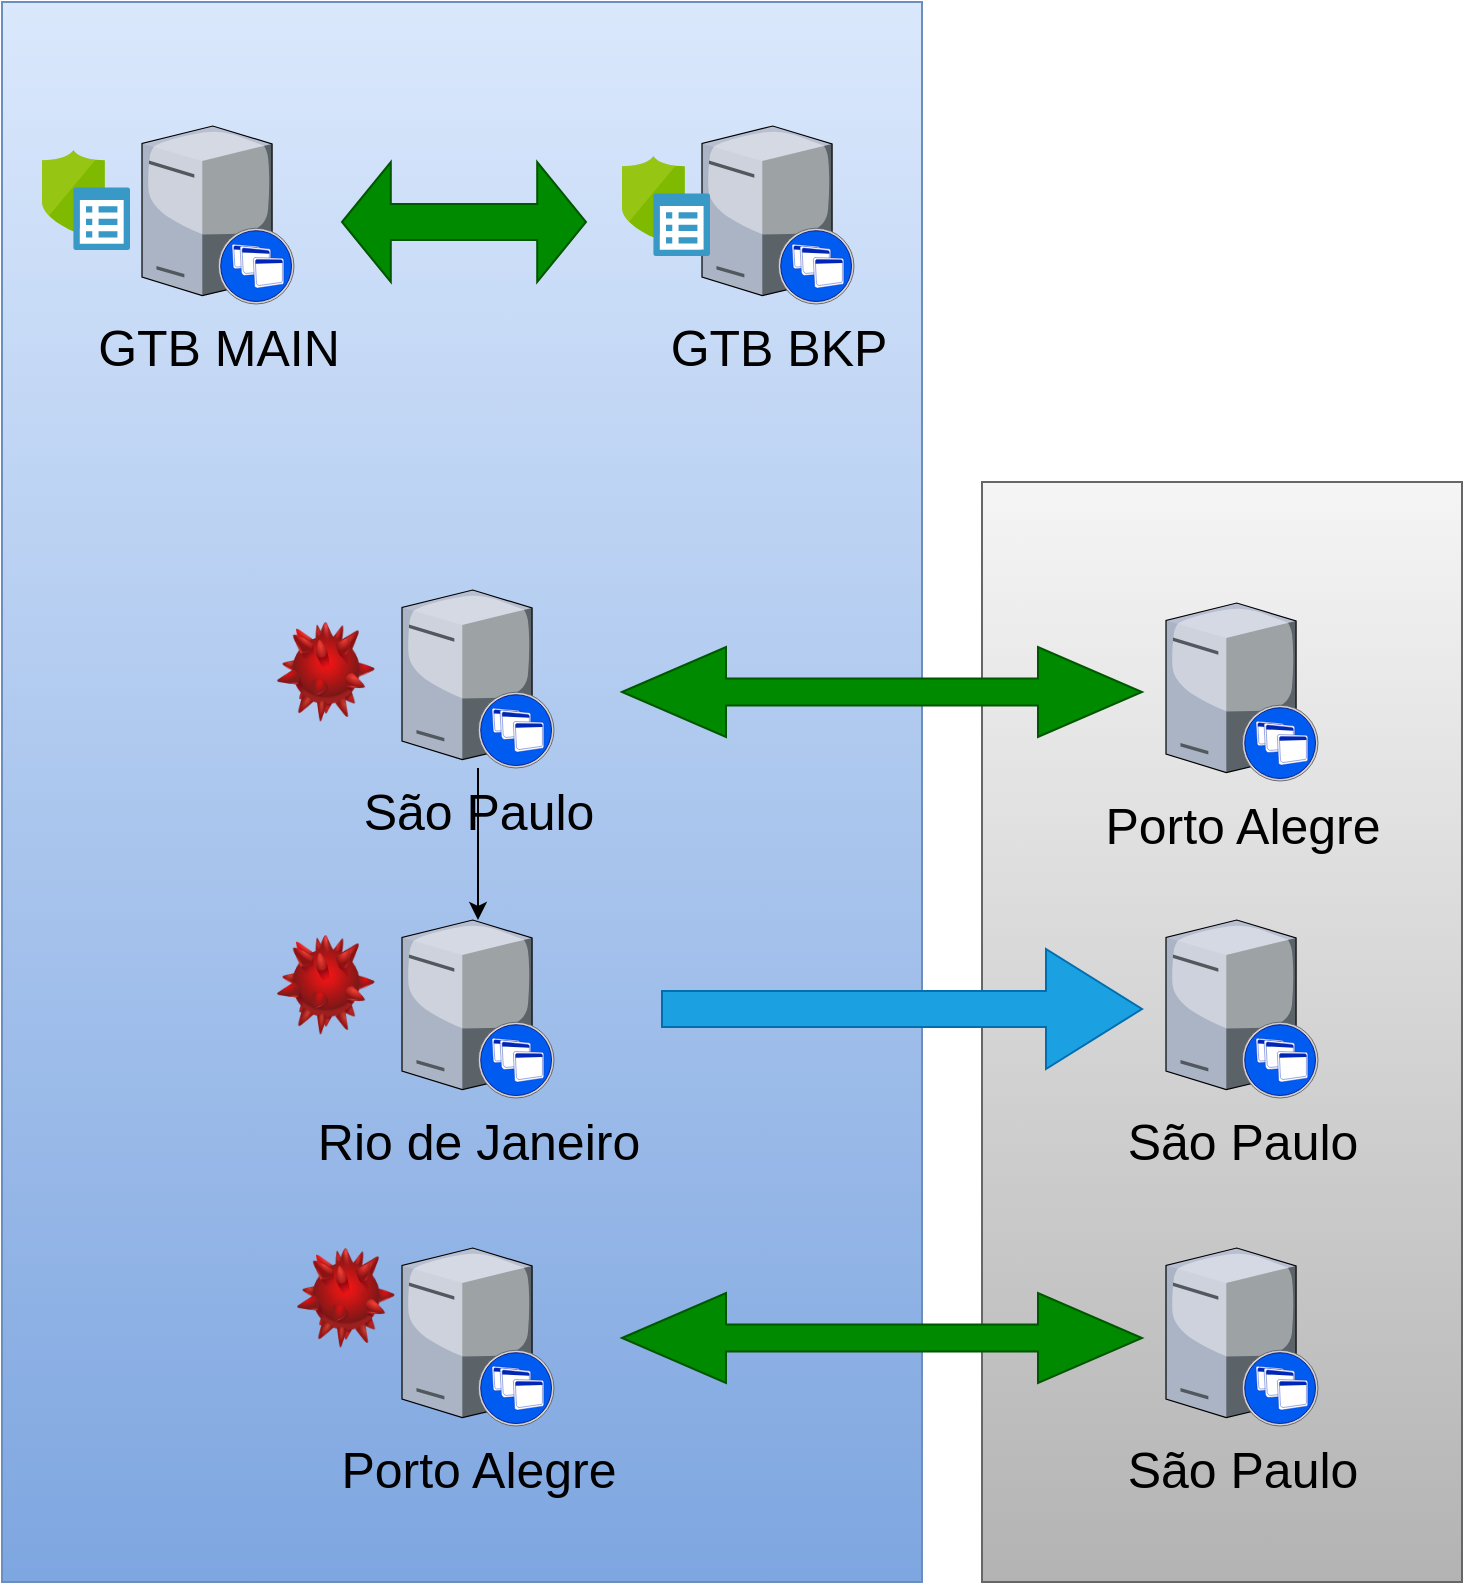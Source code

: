 <mxfile version="21.7.5" type="github">
  <diagram name="Page-1" id="e3a06f82-3646-2815-327d-82caf3d4e204">
    <mxGraphModel dx="1468" dy="883" grid="1" gridSize="10" guides="1" tooltips="1" connect="1" arrows="1" fold="1" page="1" pageScale="1.5" pageWidth="1169" pageHeight="826" background="none" math="0" shadow="0">
      <root>
        <mxCell id="0" style=";html=1;" />
        <mxCell id="1" style=";html=1;" parent="0" />
        <mxCell id="6a7d8f32e03d9370-59" value="" style="whiteSpace=wrap;html=1;fontSize=14;strokeColor=#6c8ebf;verticalAlign=top;labelBackgroundColor=none;fillColor=#dae8fc;gradientColor=#7ea6e0;" parent="1" vertex="1">
          <mxGeometry x="210" y="360" width="460" height="790" as="geometry" />
        </mxCell>
        <mxCell id="6a7d8f32e03d9370-57" value="" style="whiteSpace=wrap;html=1;fontSize=14;strokeColor=#666666;verticalAlign=top;labelBackgroundColor=none;fillColor=#f5f5f5;gradientColor=#b3b3b3;" parent="1" vertex="1">
          <mxGeometry x="700" y="600" width="240" height="550" as="geometry" />
        </mxCell>
        <mxCell id="6a7d8f32e03d9370-8" value="Porto Alegre" style="verticalLabelPosition=bottom;aspect=fixed;html=1;verticalAlign=top;strokeColor=none;shape=mxgraph.citrix.xenapp_server;fontSize=25;labelBackgroundColor=none;" parent="1" vertex="1">
          <mxGeometry x="410.0" y="983" width="76" height="89" as="geometry" />
        </mxCell>
        <mxCell id="6a7d8f32e03d9370-9" value="Rio de Janeiro" style="verticalLabelPosition=bottom;aspect=fixed;html=1;verticalAlign=top;strokeColor=none;shape=mxgraph.citrix.xenapp_server;fontSize=25;labelBackgroundColor=none;" parent="1" vertex="1">
          <mxGeometry x="410.0" y="819" width="76" height="89" as="geometry" />
        </mxCell>
        <mxCell id="rtnhop9AJSBLxQXy1A22-5" value="" style="edgeStyle=orthogonalEdgeStyle;rounded=0;orthogonalLoop=1;jettySize=auto;html=1;" edge="1" parent="1" source="6a7d8f32e03d9370-10" target="6a7d8f32e03d9370-9">
          <mxGeometry relative="1" as="geometry" />
        </mxCell>
        <mxCell id="6a7d8f32e03d9370-10" value="São Paulo" style="verticalLabelPosition=bottom;aspect=fixed;html=1;verticalAlign=top;strokeColor=none;shape=mxgraph.citrix.xenapp_server;fontSize=25;labelBackgroundColor=none;" parent="1" vertex="1">
          <mxGeometry x="410.0" y="654" width="76" height="89" as="geometry" />
        </mxCell>
        <mxCell id="4ffv8L0pnq8NrU6VO82j-26" value="" style="image;html=1;image=img/lib/clip_art/computers/Virus_128x128.png" parent="1" vertex="1">
          <mxGeometry x="342" y="670" width="60" height="50" as="geometry" />
        </mxCell>
        <mxCell id="4ffv8L0pnq8NrU6VO82j-27" value="" style="image;html=1;image=img/lib/clip_art/computers/Virus_128x128.png" parent="1" vertex="1">
          <mxGeometry x="342" y="826.5" width="60" height="50" as="geometry" />
        </mxCell>
        <mxCell id="4ffv8L0pnq8NrU6VO82j-28" value="" style="image;html=1;image=img/lib/clip_art/computers/Virus_128x128.png" parent="1" vertex="1">
          <mxGeometry x="352" y="983" width="60" height="50" as="geometry" />
        </mxCell>
        <mxCell id="rtnhop9AJSBLxQXy1A22-1" value="Porto Alegre" style="verticalLabelPosition=bottom;aspect=fixed;html=1;verticalAlign=top;strokeColor=none;shape=mxgraph.citrix.xenapp_server;fontSize=25;labelBackgroundColor=none;" vertex="1" parent="1">
          <mxGeometry x="792.0" y="660.5" width="76" height="89" as="geometry" />
        </mxCell>
        <mxCell id="rtnhop9AJSBLxQXy1A22-3" value="São Paulo" style="verticalLabelPosition=bottom;aspect=fixed;html=1;verticalAlign=top;strokeColor=none;shape=mxgraph.citrix.xenapp_server;fontSize=25;labelBackgroundColor=none;" vertex="1" parent="1">
          <mxGeometry x="792.0" y="819" width="76" height="89" as="geometry" />
        </mxCell>
        <mxCell id="rtnhop9AJSBLxQXy1A22-4" value="" style="shape=doubleArrow;whiteSpace=wrap;html=1;fillColor=#008a00;strokeColor=#005700;fontColor=#ffffff;" vertex="1" parent="1">
          <mxGeometry x="520" y="682.5" width="260" height="45" as="geometry" />
        </mxCell>
        <mxCell id="rtnhop9AJSBLxQXy1A22-8" value="" style="shape=doubleArrow;whiteSpace=wrap;html=1;fillColor=#008a00;strokeColor=#005700;fontColor=#ffffff;" vertex="1" parent="1">
          <mxGeometry x="520" y="1005.5" width="260" height="45" as="geometry" />
        </mxCell>
        <mxCell id="rtnhop9AJSBLxQXy1A22-10" value="São Paulo" style="verticalLabelPosition=bottom;aspect=fixed;html=1;verticalAlign=top;strokeColor=none;shape=mxgraph.citrix.xenapp_server;fontSize=25;labelBackgroundColor=none;" vertex="1" parent="1">
          <mxGeometry x="792.0" y="983" width="76" height="89" as="geometry" />
        </mxCell>
        <mxCell id="rtnhop9AJSBLxQXy1A22-11" value="" style="shape=singleArrow;whiteSpace=wrap;html=1;fillColor=#1ba1e2;fontColor=#ffffff;strokeColor=#006EAF;" vertex="1" parent="1">
          <mxGeometry x="540" y="833.5" width="240" height="60" as="geometry" />
        </mxCell>
        <mxCell id="rtnhop9AJSBLxQXy1A22-13" value="" style="group;fontSize=25;" vertex="1" connectable="0" parent="1">
          <mxGeometry x="230" y="422" width="126.0" height="89" as="geometry" />
        </mxCell>
        <mxCell id="6a7d8f32e03d9370-11" value="&lt;font style=&quot;font-size: 25px;&quot;&gt;GTB MAIN&lt;/font&gt;" style="verticalLabelPosition=bottom;aspect=fixed;html=1;verticalAlign=top;strokeColor=none;shape=mxgraph.citrix.xenapp_server;fontSize=14;labelBackgroundColor=none;" parent="rtnhop9AJSBLxQXy1A22-13" vertex="1">
          <mxGeometry x="50.0" width="76" height="89" as="geometry" />
        </mxCell>
        <mxCell id="4ffv8L0pnq8NrU6VO82j-48" value="" style="image;sketch=0;aspect=fixed;html=1;points=[];align=center;fontSize=12;image=img/lib/mscae/Security_Baselines.svg;" parent="rtnhop9AJSBLxQXy1A22-13" vertex="1">
          <mxGeometry y="12" width="44" height="50" as="geometry" />
        </mxCell>
        <mxCell id="rtnhop9AJSBLxQXy1A22-14" value="" style="group" vertex="1" connectable="0" parent="1">
          <mxGeometry x="520" y="422" width="128.0" height="89" as="geometry" />
        </mxCell>
        <mxCell id="6a7d8f32e03d9370-12" value="&lt;font style=&quot;font-size: 25px;&quot;&gt;GTB BKP&lt;/font&gt;" style="verticalLabelPosition=bottom;aspect=fixed;html=1;verticalAlign=top;strokeColor=none;shape=mxgraph.citrix.xenapp_server;fontSize=14;labelBackgroundColor=none;" parent="rtnhop9AJSBLxQXy1A22-14" vertex="1">
          <mxGeometry x="40.0" width="76" height="89" as="geometry" />
        </mxCell>
        <mxCell id="4ffv8L0pnq8NrU6VO82j-47" value="" style="image;sketch=0;aspect=fixed;html=1;points=[];align=center;fontSize=12;image=img/lib/mscae/Security_Baselines.svg;" parent="rtnhop9AJSBLxQXy1A22-14" vertex="1">
          <mxGeometry y="15" width="44" height="50" as="geometry" />
        </mxCell>
        <mxCell id="rtnhop9AJSBLxQXy1A22-16" value="" style="shape=doubleArrow;whiteSpace=wrap;html=1;fillColor=#008a00;fontColor=#ffffff;strokeColor=#005700;" vertex="1" parent="1">
          <mxGeometry x="380" y="440" width="122" height="60" as="geometry" />
        </mxCell>
      </root>
    </mxGraphModel>
  </diagram>
</mxfile>

